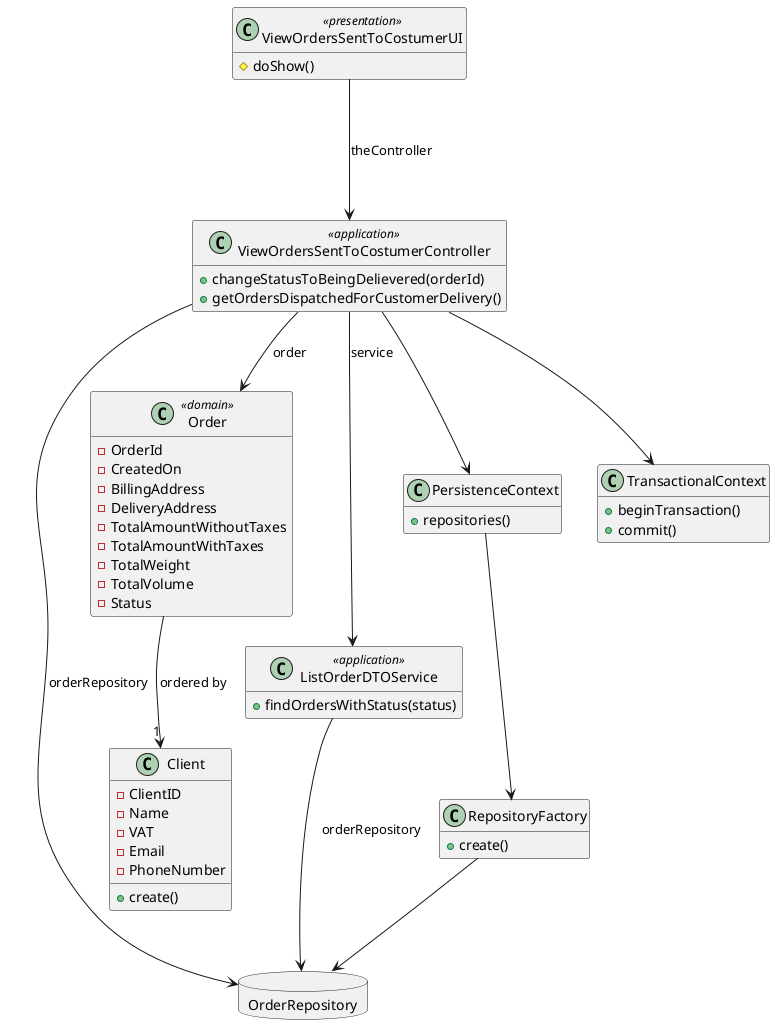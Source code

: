 @startuml

hide empty methods
hide empty attributes

class ViewOrdersSentToCostumerUI <<presentation>>
class ViewOrdersSentToCostumerController <<application>>
class Order <<domain>>
class ListOrderDTOService <<application>>

class Order {
-OrderId /'automatically generated'/
- CreatedOn /'automatically generated na hora do registo do sistema'/
- BillingAddress
- DeliveryAddress
- TotalAmountWithoutTaxes
- TotalAmountWithTaxes
- TotalWeight
- TotalVolume
- Status
}

class ListOrderDTOService {
+findOrdersWithStatus(status)
}

database OrderRepository{
}

class PersistenceContext{
+repositories()
}



class Client{
+create()
}

class TransactionalContext{
+beginTransaction()
+commit()
}





class ViewOrdersSentToCostumerController {
+changeStatusToBeingDelievered(orderId)
+getOrdersDispatchedForCustomerDelivery()
}

class ViewOrdersSentToCostumerUI {
    #doShow()
}






class Client {
- ClientID
- Name
- VAT
- Email
- PhoneNumber
}



database OrderRepository {
}



class RepositoryFactory{
+create()
}


ViewOrdersSentToCostumerUI ---> ViewOrdersSentToCostumerController : theController
ViewOrdersSentToCostumerController --> Order : order
ViewOrdersSentToCostumerController --> OrderRepository : orderRepository

/'RegisterClientOrderUI ..> Order : order'/




Order --> "1" Client : ordered by



/'RegisterClientOrderController --> Product : product'/
ViewOrdersSentToCostumerController --> ListOrderDTOService : service

/'RegisterClientOrderUI ..> Client : chosenClient
RegisterClientOrderUI ..> OrderItem : orderItem
RegisterClientOrderUI ..> Product : product'/

ListOrderDTOService --> OrderRepository : orderRepository

ViewOrdersSentToCostumerController -->PersistenceContext
ViewOrdersSentToCostumerController -->TransactionalContext

PersistenceContext -->RepositoryFactory
RepositoryFactory -->OrderRepository




@enduml


